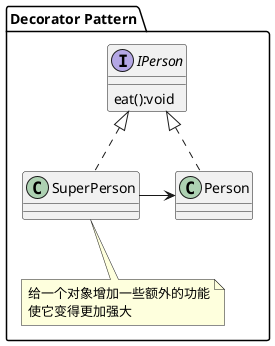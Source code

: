 @startuml
package "Decorator Pattern"{
     interface IPerson {
         eat():void
     }
     class Person implements IPerson
     class SuperPerson
     note bottom:给一个对象增加一些额外的功能\n使它变得更加强大
     class SuperPerson implements IPerson
     SuperPerson ->Person
}
@enduml